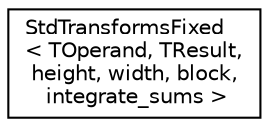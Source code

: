 digraph "Graphical Class Hierarchy"
{
 // LATEX_PDF_SIZE
  edge [fontname="Helvetica",fontsize="10",labelfontname="Helvetica",labelfontsize="10"];
  node [fontname="Helvetica",fontsize="10",shape=record];
  rankdir="LR";
  Node0 [label="StdTransformsFixed\l\< TOperand, TResult,\l height, width, block,\l integrate_sums \>",height=0.2,width=0.4,color="black", fillcolor="white", style="filled",URL="$classarm__gemm_1_1_std_transforms_fixed.xhtml",tooltip=" "];
}
